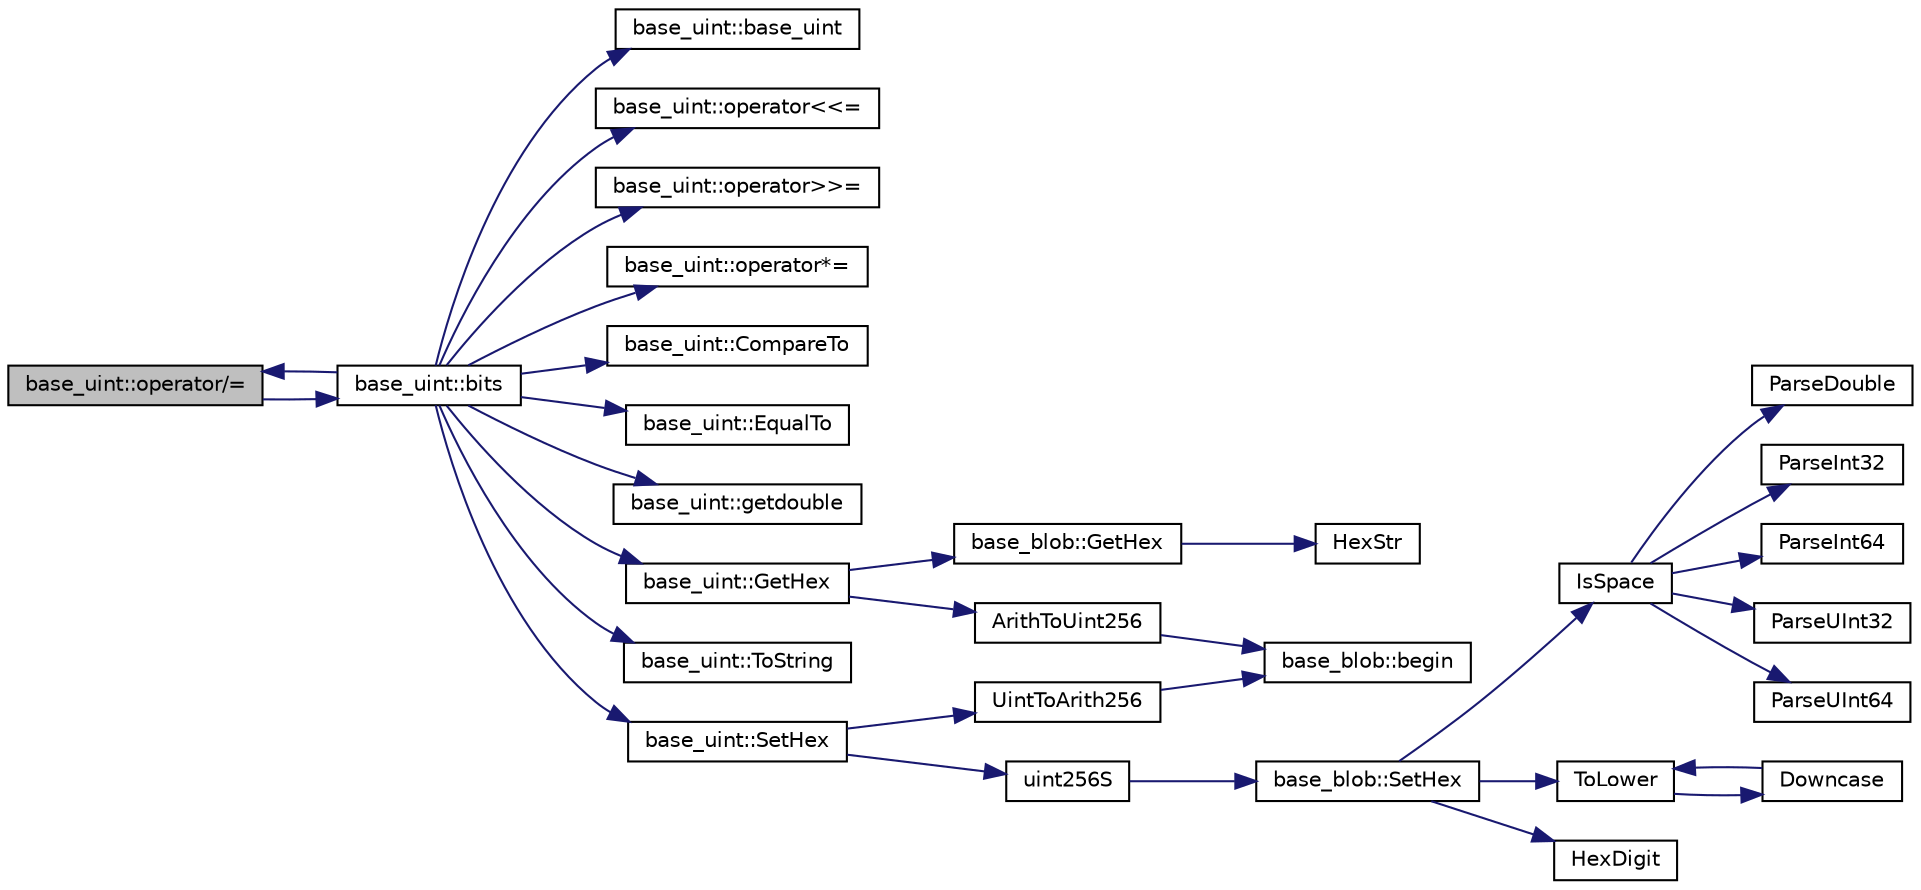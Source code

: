 digraph "base_uint::operator/="
{
  edge [fontname="Helvetica",fontsize="10",labelfontname="Helvetica",labelfontsize="10"];
  node [fontname="Helvetica",fontsize="10",shape=record];
  rankdir="LR";
  Node1 [label="base_uint::operator/=",height=0.2,width=0.4,color="black", fillcolor="grey75", style="filled", fontcolor="black"];
  Node1 -> Node2 [color="midnightblue",fontsize="10",style="solid",fontname="Helvetica"];
  Node2 [label="base_uint::bits",height=0.2,width=0.4,color="black", fillcolor="white", style="filled",URL="$classbase__uint.html#a4867652ab4163a10ac4e3d04f0352423",tooltip="Returns the position of the highest bit set plus one, or zero if the value is zero. "];
  Node2 -> Node3 [color="midnightblue",fontsize="10",style="solid",fontname="Helvetica"];
  Node3 [label="base_uint::base_uint",height=0.2,width=0.4,color="black", fillcolor="white", style="filled",URL="$classbase__uint.html#aafd4418923a92b58a1c360e657fa7d83"];
  Node2 -> Node4 [color="midnightblue",fontsize="10",style="solid",fontname="Helvetica"];
  Node4 [label="base_uint::operator\<\<=",height=0.2,width=0.4,color="black", fillcolor="white", style="filled",URL="$classbase__uint.html#acb449d2fcb5af767fa6b01890e836a4e"];
  Node2 -> Node5 [color="midnightblue",fontsize="10",style="solid",fontname="Helvetica"];
  Node5 [label="base_uint::operator\>\>=",height=0.2,width=0.4,color="black", fillcolor="white", style="filled",URL="$classbase__uint.html#a4e0344432bbcce79525fd2c182173b3b"];
  Node2 -> Node6 [color="midnightblue",fontsize="10",style="solid",fontname="Helvetica"];
  Node6 [label="base_uint::operator*=",height=0.2,width=0.4,color="black", fillcolor="white", style="filled",URL="$classbase__uint.html#aa70b7d954258d2cd4bb77721e357fd40"];
  Node2 -> Node1 [color="midnightblue",fontsize="10",style="solid",fontname="Helvetica"];
  Node2 -> Node7 [color="midnightblue",fontsize="10",style="solid",fontname="Helvetica"];
  Node7 [label="base_uint::CompareTo",height=0.2,width=0.4,color="black", fillcolor="white", style="filled",URL="$classbase__uint.html#ac9777c80cfcf1355cf17258027ca35bb"];
  Node2 -> Node8 [color="midnightblue",fontsize="10",style="solid",fontname="Helvetica"];
  Node8 [label="base_uint::EqualTo",height=0.2,width=0.4,color="black", fillcolor="white", style="filled",URL="$classbase__uint.html#a39817436d7ba143e8d52abc475097384"];
  Node2 -> Node9 [color="midnightblue",fontsize="10",style="solid",fontname="Helvetica"];
  Node9 [label="base_uint::getdouble",height=0.2,width=0.4,color="black", fillcolor="white", style="filled",URL="$classbase__uint.html#aa701be5115bacf02c299b05598cf616d"];
  Node2 -> Node10 [color="midnightblue",fontsize="10",style="solid",fontname="Helvetica"];
  Node10 [label="base_uint::GetHex",height=0.2,width=0.4,color="black", fillcolor="white", style="filled",URL="$classbase__uint.html#ac9929c28600796a9acf75881bb750576"];
  Node10 -> Node11 [color="midnightblue",fontsize="10",style="solid",fontname="Helvetica"];
  Node11 [label="ArithToUint256",height=0.2,width=0.4,color="black", fillcolor="white", style="filled",URL="$arith__uint256_8cpp.html#af4848fa3f8b64d222b5d8a370bc72458"];
  Node11 -> Node12 [color="midnightblue",fontsize="10",style="solid",fontname="Helvetica"];
  Node12 [label="base_blob::begin",height=0.2,width=0.4,color="black", fillcolor="white", style="filled",URL="$classbase__blob.html#aeee68e00ceeacf49086e98b661e017ff"];
  Node10 -> Node13 [color="midnightblue",fontsize="10",style="solid",fontname="Helvetica"];
  Node13 [label="base_blob::GetHex",height=0.2,width=0.4,color="black", fillcolor="white", style="filled",URL="$classbase__blob.html#a9541747b1f91f9469ac0aff90665bd32"];
  Node13 -> Node14 [color="midnightblue",fontsize="10",style="solid",fontname="Helvetica"];
  Node14 [label="HexStr",height=0.2,width=0.4,color="black", fillcolor="white", style="filled",URL="$strencodings_8h.html#af003e10d5d34c3271ca57ec79059a5ae"];
  Node2 -> Node15 [color="midnightblue",fontsize="10",style="solid",fontname="Helvetica"];
  Node15 [label="base_uint::ToString",height=0.2,width=0.4,color="black", fillcolor="white", style="filled",URL="$classbase__uint.html#ac3080a72402cadf28dbc9f9b69cc60be"];
  Node2 -> Node16 [color="midnightblue",fontsize="10",style="solid",fontname="Helvetica"];
  Node16 [label="base_uint::SetHex",height=0.2,width=0.4,color="black", fillcolor="white", style="filled",URL="$classbase__uint.html#ade1a897fac931f28f54998c92c797228"];
  Node16 -> Node17 [color="midnightblue",fontsize="10",style="solid",fontname="Helvetica"];
  Node17 [label="UintToArith256",height=0.2,width=0.4,color="black", fillcolor="white", style="filled",URL="$arith__uint256_8cpp.html#a6a6e0e2e41ba7e31c4a741eb2426a516"];
  Node17 -> Node12 [color="midnightblue",fontsize="10",style="solid",fontname="Helvetica"];
  Node16 -> Node18 [color="midnightblue",fontsize="10",style="solid",fontname="Helvetica"];
  Node18 [label="uint256S",height=0.2,width=0.4,color="black", fillcolor="white", style="filled",URL="$uint256_8h.html#a52e679560cc1ebf68f878ed69e38f259"];
  Node18 -> Node19 [color="midnightblue",fontsize="10",style="solid",fontname="Helvetica"];
  Node19 [label="base_blob::SetHex",height=0.2,width=0.4,color="black", fillcolor="white", style="filled",URL="$classbase__blob.html#a5ec1f681a2830f4e180fe664c0eb4dd0"];
  Node19 -> Node20 [color="midnightblue",fontsize="10",style="solid",fontname="Helvetica"];
  Node20 [label="IsSpace",height=0.2,width=0.4,color="black", fillcolor="white", style="filled",URL="$strencodings_8h.html#aa30de1eac29287732050df7168cde03a",tooltip="Tests if the given character is a whitespace character. "];
  Node20 -> Node21 [color="midnightblue",fontsize="10",style="solid",fontname="Helvetica"];
  Node21 [label="ParseInt32",height=0.2,width=0.4,color="black", fillcolor="white", style="filled",URL="$strencodings_8h.html#a28581aab6ddb04da2c69bd0f0ffee6ae",tooltip="Convert string to signed 32-bit integer with strict parse error feedback. "];
  Node20 -> Node22 [color="midnightblue",fontsize="10",style="solid",fontname="Helvetica"];
  Node22 [label="ParseInt64",height=0.2,width=0.4,color="black", fillcolor="white", style="filled",URL="$strencodings_8h.html#a7598ac1ae52f69abe5f103fc6e4c9bd9",tooltip="Convert string to signed 64-bit integer with strict parse error feedback. "];
  Node20 -> Node23 [color="midnightblue",fontsize="10",style="solid",fontname="Helvetica"];
  Node23 [label="ParseUInt32",height=0.2,width=0.4,color="black", fillcolor="white", style="filled",URL="$strencodings_8h.html#ad4cd67d1bc9cc91801e9c22a0bd94ca7",tooltip="Convert decimal string to unsigned 32-bit integer with strict parse error feedback. "];
  Node20 -> Node24 [color="midnightblue",fontsize="10",style="solid",fontname="Helvetica"];
  Node24 [label="ParseUInt64",height=0.2,width=0.4,color="black", fillcolor="white", style="filled",URL="$strencodings_8h.html#ab721ae646504bb11a2ac467cc9013659",tooltip="Convert decimal string to unsigned 64-bit integer with strict parse error feedback. "];
  Node20 -> Node25 [color="midnightblue",fontsize="10",style="solid",fontname="Helvetica"];
  Node25 [label="ParseDouble",height=0.2,width=0.4,color="black", fillcolor="white", style="filled",URL="$strencodings_8h.html#ab126210409626dcb61aeb0e4300a8a46",tooltip="Convert string to double with strict parse error feedback. "];
  Node19 -> Node26 [color="midnightblue",fontsize="10",style="solid",fontname="Helvetica"];
  Node26 [label="ToLower",height=0.2,width=0.4,color="black", fillcolor="white", style="filled",URL="$strencodings_8h.html#a3556fcd948bc859caaa04f7355a71b16",tooltip="Converts the given character to its lowercase equivalent. "];
  Node26 -> Node27 [color="midnightblue",fontsize="10",style="solid",fontname="Helvetica"];
  Node27 [label="Downcase",height=0.2,width=0.4,color="black", fillcolor="white", style="filled",URL="$strencodings_8h.html#a0112c4a0e8c623b7fc4a52730c57e2d0",tooltip="Converts the given string to its lowercase equivalent. "];
  Node27 -> Node26 [color="midnightblue",fontsize="10",style="solid",fontname="Helvetica"];
  Node19 -> Node28 [color="midnightblue",fontsize="10",style="solid",fontname="Helvetica"];
  Node28 [label="HexDigit",height=0.2,width=0.4,color="black", fillcolor="white", style="filled",URL="$strencodings_8cpp.html#aa59e8a8c5a39cb5041f93bb95dd02119"];
}
